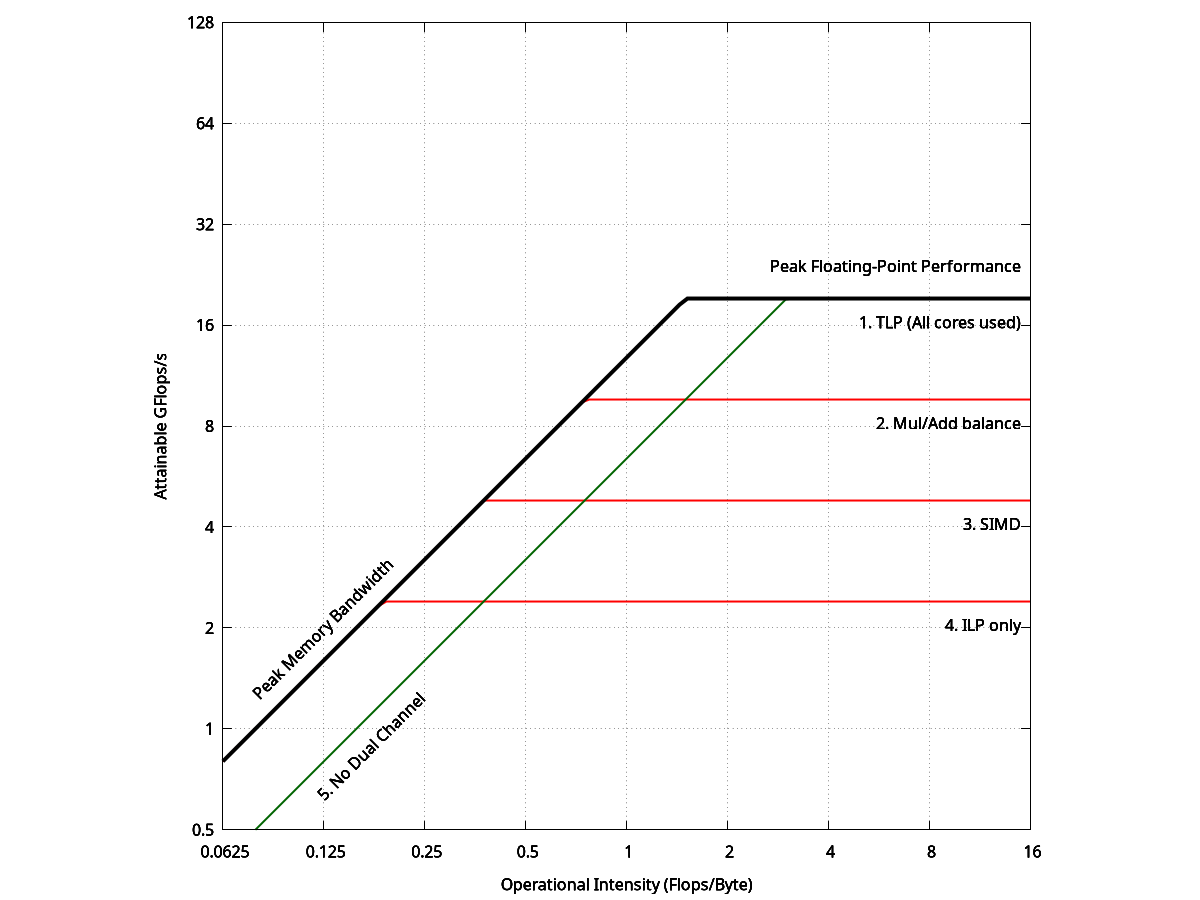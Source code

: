 #	Initial configurations
set term postscript eps enhanced clip
set output "roofline.eps"
#set terminal epslatex
#set output "myroofline.eps"

#	Functions
#	--general purpose
min(a,b)	=	(a < b) ? a : b
max(a,b)	=	(a > b) ? a : b
frac(a,b)	=	a / b
rad2deg(r)	=	r * 180 / pi
deg2rad(d)	=	d * pi / 180
#	--labels
yabove(y)	=	y * 1.25
ybelow(y)	=	y * 0.85
xright(x)	=	x * 1.25

#	Constants
#	---User provided data
cpu_flop	=	4					#	maximum floating point throughput
cpu_freq	=	2.4					#	clock cycle frequency (GHz)
cpu_cores	=	2					#	number of cores
mem_width	=	8					#	memory bus width (Bytes)
mem_rate	=	0.800				#	memory clock rate (GHz)
mem_chan	=	2					#	number of memory channels

#	--window
x_min		=	0.0625
x_max		=	16
y_min		=	0.5
y_max		=	128

#	--roofline
cpu_peak	=	cpu_flop * cpu_freq * cpu_cores
									#	theoretical peak GFlop/s
mem_peak	=	mem_width * mem_rate * mem_chan
									#	peak memory bandwidth (GB/s)
mem_teta	=	45					#	memory roof angle (degrees)
mem_b		=	tan( deg2rad( mem_teta ) )
									#	slope
#	--->Ridge Point
ridge_x		=	cpu_peak / mem_peak
ridge_y		=	cpu_peak

#	More Functions
#	---> Memory roof
mem_a(m)	=	exp( log( cpu_peak ) - log( m ) * mem_b )
									#	y=ax^b when x=1
mem_x0(a)	=	exp( log( y_min / a ) / mem_b )
									#	y=ax^b when y=y_min

#	More Constants
#	-- roofline
#	---> Memory roof
mem_roof_a	=	mem_a( ridge_x )
									#	y=ax^b when x=1
mem_roof_x0	=	mem_x0( mem_roof_a )

#	Window
#	--x
set xrange [x_min:x_max]
set logscale x 2
#	--y
set yrange [y_min:y_max]
set logscale y 2

#	Functions yet again
#	--roofs
cpu_roof(x)	=	ridge_y
mem_roof(x)	=	mem_roof_a * x ** mem_b
roofline(x)	=	min( cpu_roof(x) , mem_roof(x) )

#	--ceilings
#	---> CPU
cpu_frac(x,y)	=	frac( cpu_roof(x), y )
cpu_half(x)	=	cpu_frac(x,2)
cpu_qrtr(x) = 	cpu_frac(x,4)
cpu_oct(x)	=	cpu_frac(x,8)
#	---> Memory
mem_frac(x,y)	=	frac( mem_roof(x), y )
mem_half(x)	=	mem_frac(x,2)
#mem_qrtr(x) = 	mem_frac(x,4)
#mem_oct(x)	=	mem_frac(x,8)

#	And Lastly, Constants. Again
#	--ceilings
#	---> Half memory ceiling
mem_half_a	=	mem_half(1)
mem_half_x0	=	mem_x0( mem_half_a )

#	Labels
set xlabel "Operational Intensity (Flops/Byte)"
set ylabel "Attainable GFlops/s"

#	Size
set size square

#	Styles
#	--lines
set style line 1 lt 0 lc rgb "gray40" lw 0.5	# grid lines
set style line 2 lt 1 lc rgb "black" lw 4		# roofs
set style line 3 lt 1 lc rgb "red" lw 2			# cpu ceilings
set style line 4 lt 1 lc rgb "dark-green" lw 2	# memory ceilings

#	Other configurations
set nokey							#	removes function caption
set grid back linestyle 1			#	grid lines

#	Plot
set multiplot
#	--labels
set label 1 "Peak Floating-Point Performance" at x_max-1,yabove( cpu_roof(x_max) ) right
set label 2 "Peak Memory Bandwidth" at xright( max( mem_roof_x0 , x_min ) ),yabove( yabove( mem_roof( max( mem_roof_x0 , x_min ) ) ) ) left rotate by mem_teta
set label 3 "1. TLP (All cores used)" at x_max-1,ybelow( cpu_roof(x_max) ) right
set label 4 "2. Mul/Add balance" at x_max-1,ybelow( cpu_half(x_max) ) right
set label 5 "3. SIMD" at x_max-1,ybelow( cpu_qrtr(x_max) ) right
set label 6 "4. ILP only" at x_max-1,ybelow( cpu_oct(x_max) ) right
set label 7 "5. No Dual Channel" at xright( xright( max( mem_half_x0 , x_min ) ) ),yabove( mem_half( max( mem_half_x0 , x_min ) ) ) left rotate by mem_teta

#	--ceilings
#	---> CPU
plot min( cpu_half(x), mem_roof(x) ) ls 3
plot min( cpu_qrtr(x), mem_roof(x) ) ls 3
plot min( cpu_oct(x), mem_roof(x) ) ls 3
#	---> Memory
plot min( mem_half(x), cpu_roof(x) ) ls 4

#	--roofline
plot roofline(x) ls 2

unset multiplot

#	cleanup
set output	#	close file
